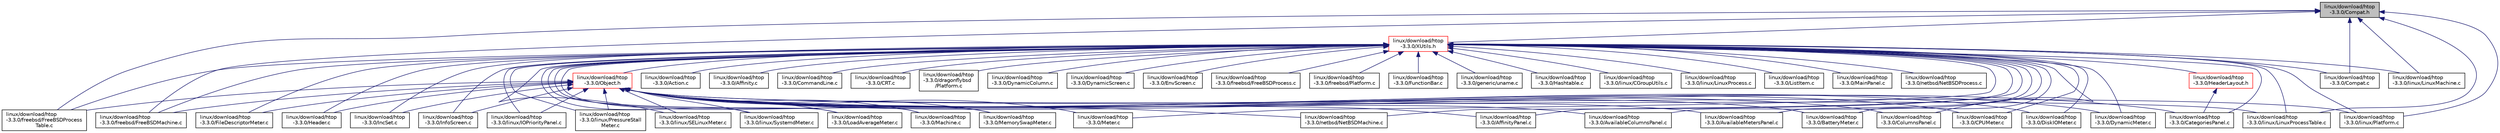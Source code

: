 digraph "linux/download/htop-3.3.0/Compat.h"
{
  edge [fontname="Helvetica",fontsize="10",labelfontname="Helvetica",labelfontsize="10"];
  node [fontname="Helvetica",fontsize="10",shape=record];
  Node6 [label="linux/download/htop\l-3.3.0/Compat.h",height=0.2,width=0.4,color="black", fillcolor="grey75", style="filled", fontcolor="black"];
  Node6 -> Node7 [dir="back",color="midnightblue",fontsize="10",style="solid"];
  Node7 [label="linux/download/htop\l-3.3.0/XUtils.h",height=0.2,width=0.4,color="red", fillcolor="white", style="filled",URL="$XUtils_8h.html"];
  Node7 -> Node8 [dir="back",color="midnightblue",fontsize="10",style="solid"];
  Node8 [label="linux/download/htop\l-3.3.0/HeaderLayout.h",height=0.2,width=0.4,color="red", fillcolor="white", style="filled",URL="$HeaderLayout_8h.html"];
  Node8 -> Node14 [dir="back",color="midnightblue",fontsize="10",style="solid"];
  Node14 [label="linux/download/htop\l-3.3.0/CategoriesPanel.c",height=0.2,width=0.4,color="black", fillcolor="white", style="filled",URL="$CategoriesPanel_8c.html"];
  Node7 -> Node223 [dir="back",color="midnightblue",fontsize="10",style="solid"];
  Node223 [label="linux/download/htop\l-3.3.0/Object.h",height=0.2,width=0.4,color="red", fillcolor="white", style="filled",URL="$Object_8h.html"];
  Node223 -> Node138 [dir="back",color="midnightblue",fontsize="10",style="solid"];
  Node138 [label="linux/download/htop\l-3.3.0/AffinityPanel.c",height=0.2,width=0.4,color="black", fillcolor="white", style="filled",URL="$AffinityPanel_8c.html"];
  Node223 -> Node71 [dir="back",color="midnightblue",fontsize="10",style="solid"];
  Node71 [label="linux/download/htop\l-3.3.0/AvailableColumnsPanel.c",height=0.2,width=0.4,color="black", fillcolor="white", style="filled",URL="$AvailableColumnsPanel_8c.html"];
  Node223 -> Node17 [dir="back",color="midnightblue",fontsize="10",style="solid"];
  Node17 [label="linux/download/htop\l-3.3.0/AvailableMetersPanel.c",height=0.2,width=0.4,color="black", fillcolor="white", style="filled",URL="$AvailableMetersPanel_8c.html"];
  Node223 -> Node72 [dir="back",color="midnightblue",fontsize="10",style="solid"];
  Node72 [label="linux/download/htop\l-3.3.0/BatteryMeter.c",height=0.2,width=0.4,color="black", fillcolor="white", style="filled",URL="$BatteryMeter_8c.html"];
  Node223 -> Node14 [dir="back",color="midnightblue",fontsize="10",style="solid"];
  Node223 -> Node207 [dir="back",color="midnightblue",fontsize="10",style="solid"];
  Node207 [label="linux/download/htop\l-3.3.0/ColumnsPanel.c",height=0.2,width=0.4,color="black", fillcolor="white", style="filled",URL="$ColumnsPanel_8c.html"];
  Node223 -> Node73 [dir="back",color="midnightblue",fontsize="10",style="solid"];
  Node73 [label="linux/download/htop\l-3.3.0/CPUMeter.c",height=0.2,width=0.4,color="black", fillcolor="white", style="filled",URL="$CPUMeter_8c.html"];
  Node223 -> Node74 [dir="back",color="midnightblue",fontsize="10",style="solid"];
  Node74 [label="linux/download/htop\l-3.3.0/DiskIOMeter.c",height=0.2,width=0.4,color="black", fillcolor="white", style="filled",URL="$DiskIOMeter_8c.html"];
  Node223 -> Node76 [dir="back",color="midnightblue",fontsize="10",style="solid"];
  Node76 [label="linux/download/htop\l-3.3.0/DynamicMeter.c",height=0.2,width=0.4,color="black", fillcolor="white", style="filled",URL="$DynamicMeter_8c.html"];
  Node223 -> Node79 [dir="back",color="midnightblue",fontsize="10",style="solid"];
  Node79 [label="linux/download/htop\l-3.3.0/FileDescriptorMeter.c",height=0.2,width=0.4,color="black", fillcolor="white", style="filled",URL="$FileDescriptorMeter_8c.html"];
  Node223 -> Node169 [dir="back",color="midnightblue",fontsize="10",style="solid"];
  Node169 [label="linux/download/htop\l-3.3.0/freebsd/FreeBSDMachine.c",height=0.2,width=0.4,color="black", fillcolor="white", style="filled",URL="$FreeBSDMachine_8c.html"];
  Node223 -> Node146 [dir="back",color="midnightblue",fontsize="10",style="solid"];
  Node146 [label="linux/download/htop\l-3.3.0/freebsd/FreeBSDProcess\lTable.c",height=0.2,width=0.4,color="black", fillcolor="white", style="filled",URL="$FreeBSDProcessTable_8c.html"];
  Node223 -> Node80 [dir="back",color="midnightblue",fontsize="10",style="solid"];
  Node80 [label="linux/download/htop\l-3.3.0/Header.c",height=0.2,width=0.4,color="black", fillcolor="white", style="filled",URL="$Header_8c.html"];
  Node223 -> Node201 [dir="back",color="midnightblue",fontsize="10",style="solid"];
  Node201 [label="linux/download/htop\l-3.3.0/IncSet.c",height=0.2,width=0.4,color="black", fillcolor="white", style="filled",URL="$IncSet_8c.html"];
  Node223 -> Node200 [dir="back",color="midnightblue",fontsize="10",style="solid"];
  Node200 [label="linux/download/htop\l-3.3.0/InfoScreen.c",height=0.2,width=0.4,color="black", fillcolor="white", style="filled",URL="$InfoScreen_8c.html"];
  Node223 -> Node212 [dir="back",color="midnightblue",fontsize="10",style="solid"];
  Node212 [label="linux/download/htop\l-3.3.0/linux/IOPriorityPanel.c",height=0.2,width=0.4,color="black", fillcolor="white", style="filled",URL="$IOPriorityPanel_8c.html"];
  Node223 -> Node44 [dir="back",color="midnightblue",fontsize="10",style="solid"];
  Node44 [label="linux/download/htop\l-3.3.0/linux/LinuxProcessTable.c",height=0.2,width=0.4,color="black", fillcolor="white", style="filled",URL="$LinuxProcessTable_8c.html"];
  Node223 -> Node30 [dir="back",color="midnightblue",fontsize="10",style="solid"];
  Node30 [label="linux/download/htop\l-3.3.0/linux/Platform.c",height=0.2,width=0.4,color="black", fillcolor="white", style="filled",URL="$linux_2Platform_8c.html"];
  Node223 -> Node45 [dir="back",color="midnightblue",fontsize="10",style="solid"];
  Node45 [label="linux/download/htop\l-3.3.0/linux/PressureStall\lMeter.c",height=0.2,width=0.4,color="black", fillcolor="white", style="filled",URL="$PressureStallMeter_8c.html"];
  Node223 -> Node118 [dir="back",color="midnightblue",fontsize="10",style="solid"];
  Node118 [label="linux/download/htop\l-3.3.0/linux/SELinuxMeter.c",height=0.2,width=0.4,color="black", fillcolor="white", style="filled",URL="$SELinuxMeter_8c.html"];
  Node223 -> Node120 [dir="back",color="midnightblue",fontsize="10",style="solid"];
  Node120 [label="linux/download/htop\l-3.3.0/linux/SystemdMeter.c",height=0.2,width=0.4,color="black", fillcolor="white", style="filled",URL="$SystemdMeter_8c.html"];
  Node223 -> Node82 [dir="back",color="midnightblue",fontsize="10",style="solid"];
  Node82 [label="linux/download/htop\l-3.3.0/LoadAverageMeter.c",height=0.2,width=0.4,color="black", fillcolor="white", style="filled",URL="$LoadAverageMeter_8c.html"];
  Node223 -> Node83 [dir="back",color="midnightblue",fontsize="10",style="solid"];
  Node83 [label="linux/download/htop\l-3.3.0/Machine.c",height=0.2,width=0.4,color="black", fillcolor="white", style="filled",URL="$Machine_8c.html"];
  Node223 -> Node124 [dir="back",color="midnightblue",fontsize="10",style="solid"];
  Node124 [label="linux/download/htop\l-3.3.0/MemorySwapMeter.c",height=0.2,width=0.4,color="black", fillcolor="white", style="filled",URL="$MemorySwapMeter_8c.html"];
  Node223 -> Node127 [dir="back",color="midnightblue",fontsize="10",style="solid"];
  Node127 [label="linux/download/htop\l-3.3.0/Meter.c",height=0.2,width=0.4,color="black", fillcolor="white", style="filled",URL="$Meter_8c.html"];
  Node223 -> Node156 [dir="back",color="midnightblue",fontsize="10",style="solid"];
  Node156 [label="linux/download/htop\l-3.3.0/netbsd/NetBSDMachine.c",height=0.2,width=0.4,color="black", fillcolor="white", style="filled",URL="$NetBSDMachine_8c.html"];
  Node7 -> Node11 [dir="back",color="midnightblue",fontsize="10",style="solid"];
  Node11 [label="linux/download/htop\l-3.3.0/Action.c",height=0.2,width=0.4,color="black", fillcolor="white", style="filled",URL="$Action_8c.html"];
  Node7 -> Node136 [dir="back",color="midnightblue",fontsize="10",style="solid"];
  Node136 [label="linux/download/htop\l-3.3.0/Affinity.c",height=0.2,width=0.4,color="black", fillcolor="white", style="filled",URL="$Affinity_8c.html"];
  Node7 -> Node138 [dir="back",color="midnightblue",fontsize="10",style="solid"];
  Node7 -> Node71 [dir="back",color="midnightblue",fontsize="10",style="solid"];
  Node7 -> Node17 [dir="back",color="midnightblue",fontsize="10",style="solid"];
  Node7 -> Node72 [dir="back",color="midnightblue",fontsize="10",style="solid"];
  Node7 -> Node14 [dir="back",color="midnightblue",fontsize="10",style="solid"];
  Node7 -> Node207 [dir="back",color="midnightblue",fontsize="10",style="solid"];
  Node7 -> Node18 [dir="back",color="midnightblue",fontsize="10",style="solid"];
  Node18 [label="linux/download/htop\l-3.3.0/CommandLine.c",height=0.2,width=0.4,color="black", fillcolor="white", style="filled",URL="$CommandLine_8c.html"];
  Node7 -> Node231 [dir="back",color="midnightblue",fontsize="10",style="solid"];
  Node231 [label="linux/download/htop\l-3.3.0/Compat.c",height=0.2,width=0.4,color="black", fillcolor="white", style="filled",URL="$Compat_8c.html"];
  Node7 -> Node73 [dir="back",color="midnightblue",fontsize="10",style="solid"];
  Node7 -> Node214 [dir="back",color="midnightblue",fontsize="10",style="solid"];
  Node214 [label="linux/download/htop\l-3.3.0/CRT.c",height=0.2,width=0.4,color="black", fillcolor="white", style="filled",URL="$CRT_8c.html"];
  Node7 -> Node74 [dir="back",color="midnightblue",fontsize="10",style="solid"];
  Node7 -> Node39 [dir="back",color="midnightblue",fontsize="10",style="solid"];
  Node39 [label="linux/download/htop\l-3.3.0/dragonflybsd\l/Platform.c",height=0.2,width=0.4,color="black", fillcolor="white", style="filled",URL="$dragonflybsd_2Platform_8c.html"];
  Node7 -> Node75 [dir="back",color="midnightblue",fontsize="10",style="solid"];
  Node75 [label="linux/download/htop\l-3.3.0/DynamicColumn.c",height=0.2,width=0.4,color="black", fillcolor="white", style="filled",URL="$DynamicColumn_8c.html"];
  Node7 -> Node76 [dir="back",color="midnightblue",fontsize="10",style="solid"];
  Node7 -> Node77 [dir="back",color="midnightblue",fontsize="10",style="solid"];
  Node77 [label="linux/download/htop\l-3.3.0/DynamicScreen.c",height=0.2,width=0.4,color="black", fillcolor="white", style="filled",URL="$DynamicScreen_8c.html"];
  Node7 -> Node78 [dir="back",color="midnightblue",fontsize="10",style="solid"];
  Node78 [label="linux/download/htop\l-3.3.0/EnvScreen.c",height=0.2,width=0.4,color="black", fillcolor="white", style="filled",URL="$EnvScreen_8c.html"];
  Node7 -> Node79 [dir="back",color="midnightblue",fontsize="10",style="solid"];
  Node7 -> Node169 [dir="back",color="midnightblue",fontsize="10",style="solid"];
  Node7 -> Node171 [dir="back",color="midnightblue",fontsize="10",style="solid"];
  Node171 [label="linux/download/htop\l-3.3.0/freebsd/FreeBSDProcess.c",height=0.2,width=0.4,color="black", fillcolor="white", style="filled",URL="$FreeBSDProcess_8c.html"];
  Node7 -> Node146 [dir="back",color="midnightblue",fontsize="10",style="solid"];
  Node7 -> Node41 [dir="back",color="midnightblue",fontsize="10",style="solid"];
  Node41 [label="linux/download/htop\l-3.3.0/freebsd/Platform.c",height=0.2,width=0.4,color="black", fillcolor="white", style="filled",URL="$freebsd_2Platform_8c.html"];
  Node7 -> Node216 [dir="back",color="midnightblue",fontsize="10",style="solid"];
  Node216 [label="linux/download/htop\l-3.3.0/FunctionBar.c",height=0.2,width=0.4,color="black", fillcolor="white", style="filled",URL="$FunctionBar_8c.html"];
  Node7 -> Node232 [dir="back",color="midnightblue",fontsize="10",style="solid"];
  Node232 [label="linux/download/htop\l-3.3.0/generic/uname.c",height=0.2,width=0.4,color="black", fillcolor="white", style="filled",URL="$uname_8c.html"];
  Node7 -> Node217 [dir="back",color="midnightblue",fontsize="10",style="solid"];
  Node217 [label="linux/download/htop\l-3.3.0/Hashtable.c",height=0.2,width=0.4,color="black", fillcolor="white", style="filled",URL="$Hashtable_8c.html"];
  Node7 -> Node80 [dir="back",color="midnightblue",fontsize="10",style="solid"];
  Node7 -> Node201 [dir="back",color="midnightblue",fontsize="10",style="solid"];
  Node7 -> Node200 [dir="back",color="midnightblue",fontsize="10",style="solid"];
  Node7 -> Node233 [dir="back",color="midnightblue",fontsize="10",style="solid"];
  Node233 [label="linux/download/htop\l-3.3.0/linux/CGroupUtils.c",height=0.2,width=0.4,color="black", fillcolor="white", style="filled",URL="$CGroupUtils_8c.html"];
  Node7 -> Node212 [dir="back",color="midnightblue",fontsize="10",style="solid"];
  Node7 -> Node43 [dir="back",color="midnightblue",fontsize="10",style="solid"];
  Node43 [label="linux/download/htop\l-3.3.0/linux/LinuxMachine.c",height=0.2,width=0.4,color="black", fillcolor="white", style="filled",URL="$LinuxMachine_8c.html"];
  Node7 -> Node153 [dir="back",color="midnightblue",fontsize="10",style="solid"];
  Node153 [label="linux/download/htop\l-3.3.0/linux/LinuxProcess.c",height=0.2,width=0.4,color="black", fillcolor="white", style="filled",URL="$LinuxProcess_8c.html"];
  Node7 -> Node44 [dir="back",color="midnightblue",fontsize="10",style="solid"];
  Node7 -> Node30 [dir="back",color="midnightblue",fontsize="10",style="solid"];
  Node7 -> Node45 [dir="back",color="midnightblue",fontsize="10",style="solid"];
  Node7 -> Node118 [dir="back",color="midnightblue",fontsize="10",style="solid"];
  Node7 -> Node120 [dir="back",color="midnightblue",fontsize="10",style="solid"];
  Node7 -> Node218 [dir="back",color="midnightblue",fontsize="10",style="solid"];
  Node218 [label="linux/download/htop\l-3.3.0/ListItem.c",height=0.2,width=0.4,color="black", fillcolor="white", style="filled",URL="$ListItem_8c.html"];
  Node7 -> Node82 [dir="back",color="midnightblue",fontsize="10",style="solid"];
  Node7 -> Node83 [dir="back",color="midnightblue",fontsize="10",style="solid"];
  Node7 -> Node31 [dir="back",color="midnightblue",fontsize="10",style="solid"];
  Node31 [label="linux/download/htop\l-3.3.0/MainPanel.c",height=0.2,width=0.4,color="black", fillcolor="white", style="filled",URL="$MainPanel_8c.html"];
  Node7 -> Node124 [dir="back",color="midnightblue",fontsize="10",style="solid"];
  Node7 -> Node127 [dir="back",color="midnightblue",fontsize="10",style="solid"];
  Node7 -> Node156 [dir="back",color="midnightblue",fontsize="10",style="solid"];
  Node7 -> Node174 [dir="back",color="midnightblue",fontsize="10",style="solid"];
  Node174 [label="linux/download/htop\l-3.3.0/netbsd/NetBSDProcess.c",height=0.2,width=0.4,color="black", fillcolor="white", style="filled",URL="$NetBSDProcess_8c.html"];
  Node6 -> Node231 [dir="back",color="midnightblue",fontsize="10",style="solid"];
  Node6 -> Node169 [dir="back",color="midnightblue",fontsize="10",style="solid"];
  Node6 -> Node146 [dir="back",color="midnightblue",fontsize="10",style="solid"];
  Node6 -> Node43 [dir="back",color="midnightblue",fontsize="10",style="solid"];
  Node6 -> Node44 [dir="back",color="midnightblue",fontsize="10",style="solid"];
  Node6 -> Node30 [dir="back",color="midnightblue",fontsize="10",style="solid"];
}
